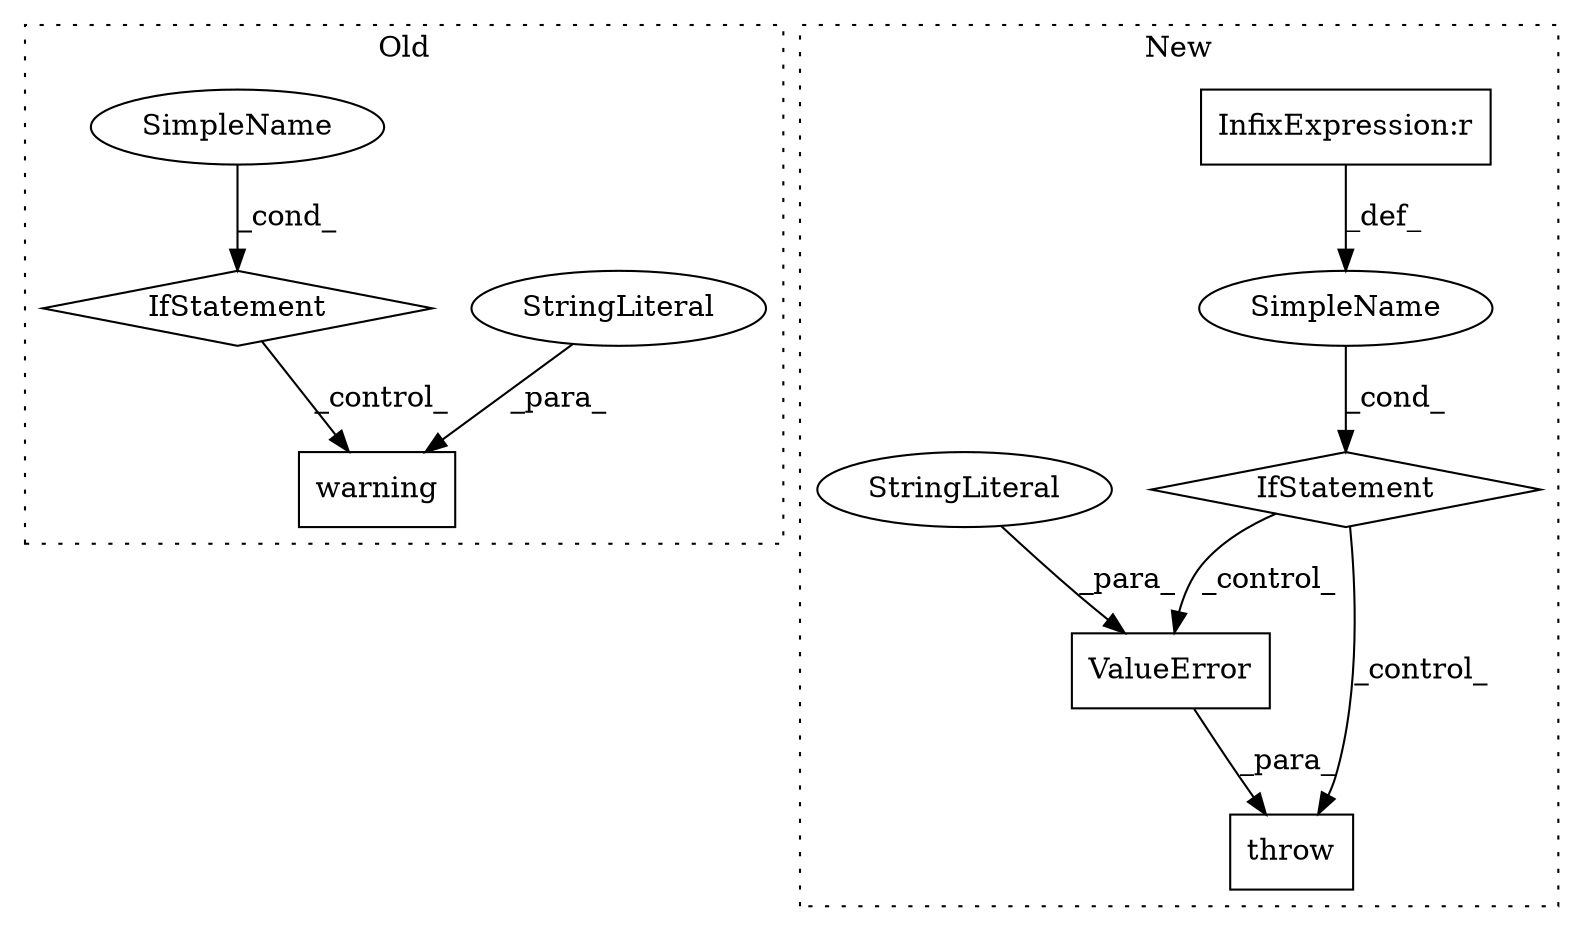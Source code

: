 digraph G {
subgraph cluster0 {
1 [label="warning" a="32" s="9811,9905" l="8,1" shape="box"];
3 [label="StringLiteral" a="45" s="9819" l="86" shape="ellipse"];
7 [label="SimpleName" a="42" s="9786" l="8" shape="ellipse"];
8 [label="IfStatement" a="25" s="9782,9794" l="4,2" shape="diamond"];
label = "Old";
style="dotted";
}
subgraph cluster1 {
2 [label="throw" a="53" s="10271" l="6" shape="box"];
4 [label="InfixExpression:r" a="27" s="10212" l="4" shape="box"];
5 [label="SimpleName" a="42" s="" l="" shape="ellipse"];
6 [label="IfStatement" a="25" s="10200,10226" l="4,2" shape="diamond"];
9 [label="ValueError" a="32" s="10277,10334" l="11,1" shape="box"];
10 [label="StringLiteral" a="45" s="10288" l="46" shape="ellipse"];
label = "New";
style="dotted";
}
3 -> 1 [label="_para_"];
4 -> 5 [label="_def_"];
5 -> 6 [label="_cond_"];
6 -> 2 [label="_control_"];
6 -> 9 [label="_control_"];
7 -> 8 [label="_cond_"];
8 -> 1 [label="_control_"];
9 -> 2 [label="_para_"];
10 -> 9 [label="_para_"];
}